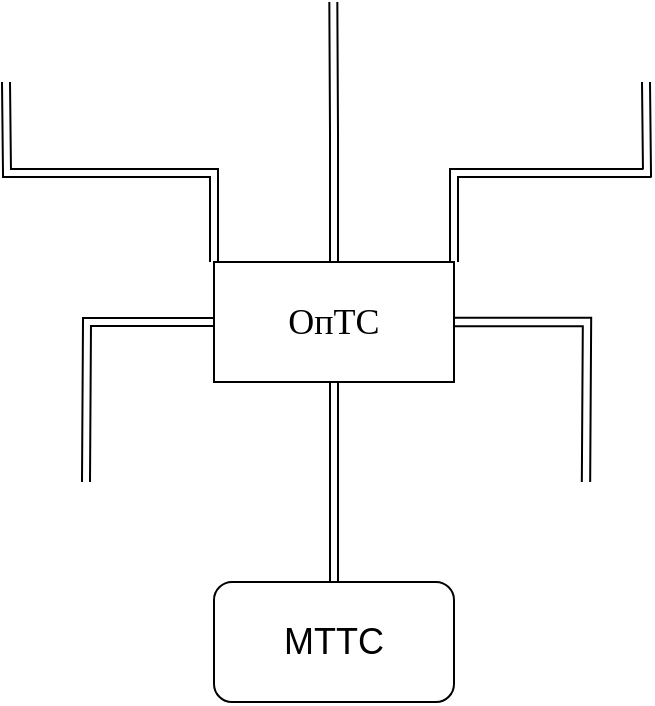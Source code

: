 <mxfile version="24.2.5" type="github">
  <diagram name="Сторінка-1" id="Gaa62khZ0iMMDS0VvzNa">
    <mxGraphModel dx="933" dy="390" grid="1" gridSize="10" guides="1" tooltips="1" connect="1" arrows="1" fold="1" page="1" pageScale="1" pageWidth="827" pageHeight="1169" math="0" shadow="0">
      <root>
        <mxCell id="0" />
        <mxCell id="1" parent="0" />
        <mxCell id="AW8jp3L0kF_qgWWD1nCo-15" style="edgeStyle=orthogonalEdgeStyle;rounded=0;orthogonalLoop=1;jettySize=auto;html=1;exitX=0.5;exitY=1;exitDx=0;exitDy=0;shape=link;" edge="1" parent="1" source="AW8jp3L0kF_qgWWD1nCo-1" target="AW8jp3L0kF_qgWWD1nCo-4">
          <mxGeometry relative="1" as="geometry" />
        </mxCell>
        <mxCell id="AW8jp3L0kF_qgWWD1nCo-17" style="edgeStyle=orthogonalEdgeStyle;rounded=0;orthogonalLoop=1;jettySize=auto;html=1;exitX=1;exitY=0.5;exitDx=0;exitDy=0;shape=link;width=4.167;" edge="1" parent="1" source="AW8jp3L0kF_qgWWD1nCo-1">
          <mxGeometry relative="1" as="geometry">
            <mxPoint x="540" y="380" as="targetPoint" />
          </mxGeometry>
        </mxCell>
        <mxCell id="AW8jp3L0kF_qgWWD1nCo-18" style="edgeStyle=orthogonalEdgeStyle;rounded=0;orthogonalLoop=1;jettySize=auto;html=1;exitX=0;exitY=0.5;exitDx=0;exitDy=0;shape=link;" edge="1" parent="1" source="AW8jp3L0kF_qgWWD1nCo-1">
          <mxGeometry relative="1" as="geometry">
            <mxPoint x="290" y="380" as="targetPoint" />
          </mxGeometry>
        </mxCell>
        <mxCell id="AW8jp3L0kF_qgWWD1nCo-19" style="edgeStyle=orthogonalEdgeStyle;rounded=0;orthogonalLoop=1;jettySize=auto;html=1;exitX=0.5;exitY=0;exitDx=0;exitDy=0;shape=link;" edge="1" parent="1" source="AW8jp3L0kF_qgWWD1nCo-1">
          <mxGeometry relative="1" as="geometry">
            <mxPoint x="413.667" y="140" as="targetPoint" />
          </mxGeometry>
        </mxCell>
        <mxCell id="AW8jp3L0kF_qgWWD1nCo-20" style="edgeStyle=orthogonalEdgeStyle;rounded=0;orthogonalLoop=1;jettySize=auto;html=1;exitX=1;exitY=0;exitDx=0;exitDy=0;shape=link;" edge="1" parent="1" source="AW8jp3L0kF_qgWWD1nCo-1">
          <mxGeometry relative="1" as="geometry">
            <mxPoint x="570" y="180" as="targetPoint" />
          </mxGeometry>
        </mxCell>
        <mxCell id="AW8jp3L0kF_qgWWD1nCo-21" style="edgeStyle=orthogonalEdgeStyle;rounded=0;orthogonalLoop=1;jettySize=auto;html=1;exitX=0;exitY=0;exitDx=0;exitDy=0;shape=link;" edge="1" parent="1" source="AW8jp3L0kF_qgWWD1nCo-1">
          <mxGeometry relative="1" as="geometry">
            <mxPoint x="250" y="180" as="targetPoint" />
          </mxGeometry>
        </mxCell>
        <mxCell id="AW8jp3L0kF_qgWWD1nCo-1" value="&lt;font face=&quot;Times New Roman&quot; style=&quot;font-size: 18px;&quot;&gt;ОпТС&lt;/font&gt;" style="rounded=0;whiteSpace=wrap;html=1;" vertex="1" parent="1">
          <mxGeometry x="354" y="270" width="120" height="60" as="geometry" />
        </mxCell>
        <mxCell id="AW8jp3L0kF_qgWWD1nCo-4" value="&lt;font style=&quot;font-size: 18px;&quot;&gt;МТТС&lt;/font&gt;" style="rounded=1;whiteSpace=wrap;html=1;" vertex="1" parent="1">
          <mxGeometry x="354" y="430" width="120" height="60" as="geometry" />
        </mxCell>
      </root>
    </mxGraphModel>
  </diagram>
</mxfile>
